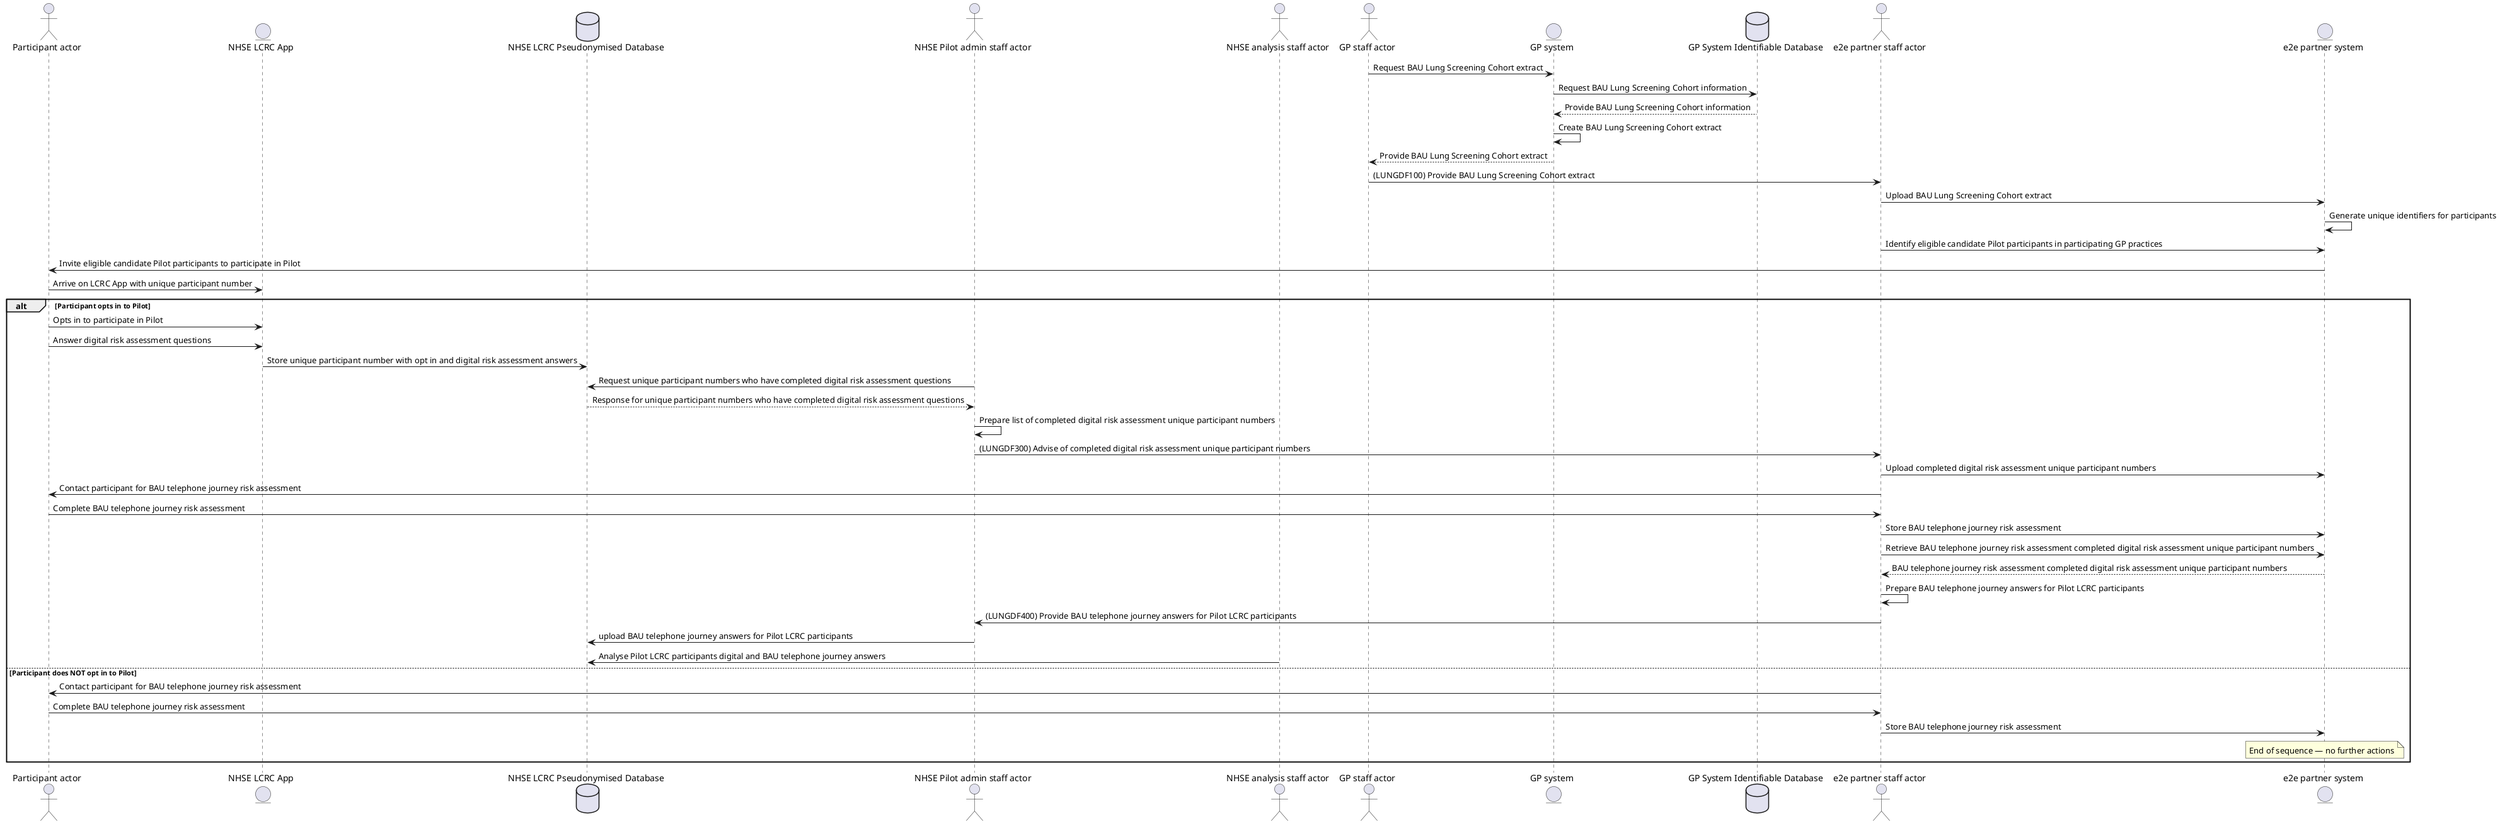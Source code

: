 @startuml
actor "Participant actor" as Participant
entity "NHSE LCRC App" as NHSE_LCRC_App
database "NHSE LCRC Pseudonymised Database" as NHSE_LCRC_Pseud_DB
actor "NHSE Pilot admin staff actor" as NHSE_Admin
actor "NHSE analysis staff actor" as NHSE_Analysis
actor "GP staff actor" as GP_Staff
entity "GP system" as GP_System
database "GP System Identifiable Database" as GP_ID_DB
actor "e2e partner staff actor" as E2E_Staff
entity "e2e partner system" as E2E_System

' Step 1 BAU lung cohorting
GP_Staff -> GP_System: Request BAU Lung Screening Cohort extract
GP_System -> GP_ID_DB: Request BAU Lung Screening Cohort information
GP_ID_DB --> GP_System: Provide BAU Lung Screening Cohort information
GP_System -> GP_System: Create BAU Lung Screening Cohort extract
GP_System --> GP_Staff: Provide BAU Lung Screening Cohort extract
GP_Staff -> E2E_Staff: (LUNGDF100) Provide BAU Lung Screening Cohort extract
E2E_Staff -> E2E_System: Upload BAU Lung Screening Cohort extract

' Step 2 Pilot digital app cohorting
E2E_System -> E2E_System: Generate unique identifiers for participants
E2E_Staff -> E2E_System: Identify eligible candidate Pilot participants in participating GP practices
E2E_System -> Participant: Invite eligible candidate Pilot participants to participate in Pilot

' Step 3 participant completion of Pilot digital app journey
Participant -> NHSE_LCRC_App: Arrive on LCRC App with unique participant number
alt Participant opts in to Pilot
    Participant -> NHSE_LCRC_App: Opts in to participate in Pilot
    Participant -> NHSE_LCRC_App: Answer digital risk assessment questions
    NHSE_LCRC_App -> NHSE_LCRC_Pseud_DB: Store unique participant number with opt in and digital risk assessment answers
    NHSE_Admin -> NHSE_LCRC_Pseud_DB: Request unique participant numbers who have completed digital risk assessment questions
    NHSE_LCRC_Pseud_DB --> NHSE_Admin: Response for unique participant numbers who have completed digital risk assessment questions
    NHSE_Admin -> NHSE_Admin: Prepare list of completed digital risk assessment unique participant numbers
    NHSE_Admin -> E2E_Staff: (LUNGDF300) Advise of completed digital risk assessment unique participant numbers
    E2E_Staff -> E2E_System: Upload completed digital risk assessment unique participant numbers
 ' Step 4 BAU telephone user journey
    E2E_Staff -> Participant: Contact participant for BAU telephone journey risk assessment
    Participant -> E2E_Staff: Complete BAU telephone journey risk assessment
    E2E_Staff -> E2E_System: Store BAU telephone journey risk assessment
' Step 5 prepare data and analyse
    E2E_Staff -> E2E_System: Retrieve BAU telephone journey risk assessment completed digital risk assessment unique participant numbers
    E2E_System --> E2E_Staff: BAU telephone journey risk assessment completed digital risk assessment unique participant numbers
    E2E_Staff -> E2E_Staff: Prepare BAU telephone journey answers for Pilot LCRC participants
    E2E_Staff -> NHSE_Admin: (LUNGDF400) Provide BAU telephone journey answers for Pilot LCRC participants
    NHSE_Admin -> NHSE_LCRC_Pseud_DB: upload BAU telephone journey answers for Pilot LCRC participants
    NHSE_Analysis -> NHSE_LCRC_Pseud_DB: Analyse Pilot LCRC participants digital and BAU telephone journey answers
else Participant does NOT opt in to Pilot
    E2E_Staff -> Participant: Contact participant for BAU telephone journey risk assessment
    Participant -> E2E_Staff: Complete BAU telephone journey risk assessment
    E2E_Staff -> E2E_System: Store BAU telephone journey risk assessment
    note over E2E_System: End of sequence — no further actions
end
@enduml
